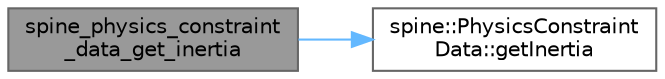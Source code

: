 digraph "spine_physics_constraint_data_get_inertia"
{
 // LATEX_PDF_SIZE
  bgcolor="transparent";
  edge [fontname=Helvetica,fontsize=10,labelfontname=Helvetica,labelfontsize=10];
  node [fontname=Helvetica,fontsize=10,shape=box,height=0.2,width=0.4];
  rankdir="LR";
  Node1 [id="Node000001",label="spine_physics_constraint\l_data_get_inertia",height=0.2,width=0.4,color="gray40", fillcolor="grey60", style="filled", fontcolor="black",tooltip=" "];
  Node1 -> Node2 [id="edge2_Node000001_Node000002",color="steelblue1",style="solid",tooltip=" "];
  Node2 [id="Node000002",label="spine::PhysicsConstraint\lData::getInertia",height=0.2,width=0.4,color="grey40", fillcolor="white", style="filled",URL="$classspine_1_1_physics_constraint_data.html#aebdaee947b81fcb034aaf67adac0d9a4",tooltip=" "];
}
